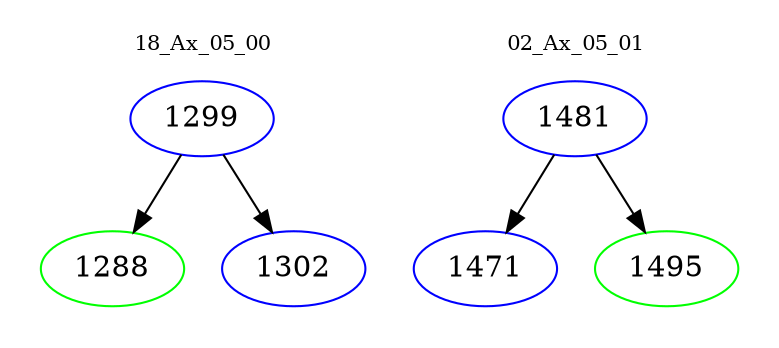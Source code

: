 digraph{
subgraph cluster_0 {
color = white
label = "18_Ax_05_00";
fontsize=10;
T0_1299 [label="1299", color="blue"]
T0_1299 -> T0_1288 [color="black"]
T0_1288 [label="1288", color="green"]
T0_1299 -> T0_1302 [color="black"]
T0_1302 [label="1302", color="blue"]
}
subgraph cluster_1 {
color = white
label = "02_Ax_05_01";
fontsize=10;
T1_1481 [label="1481", color="blue"]
T1_1481 -> T1_1471 [color="black"]
T1_1471 [label="1471", color="blue"]
T1_1481 -> T1_1495 [color="black"]
T1_1495 [label="1495", color="green"]
}
}
